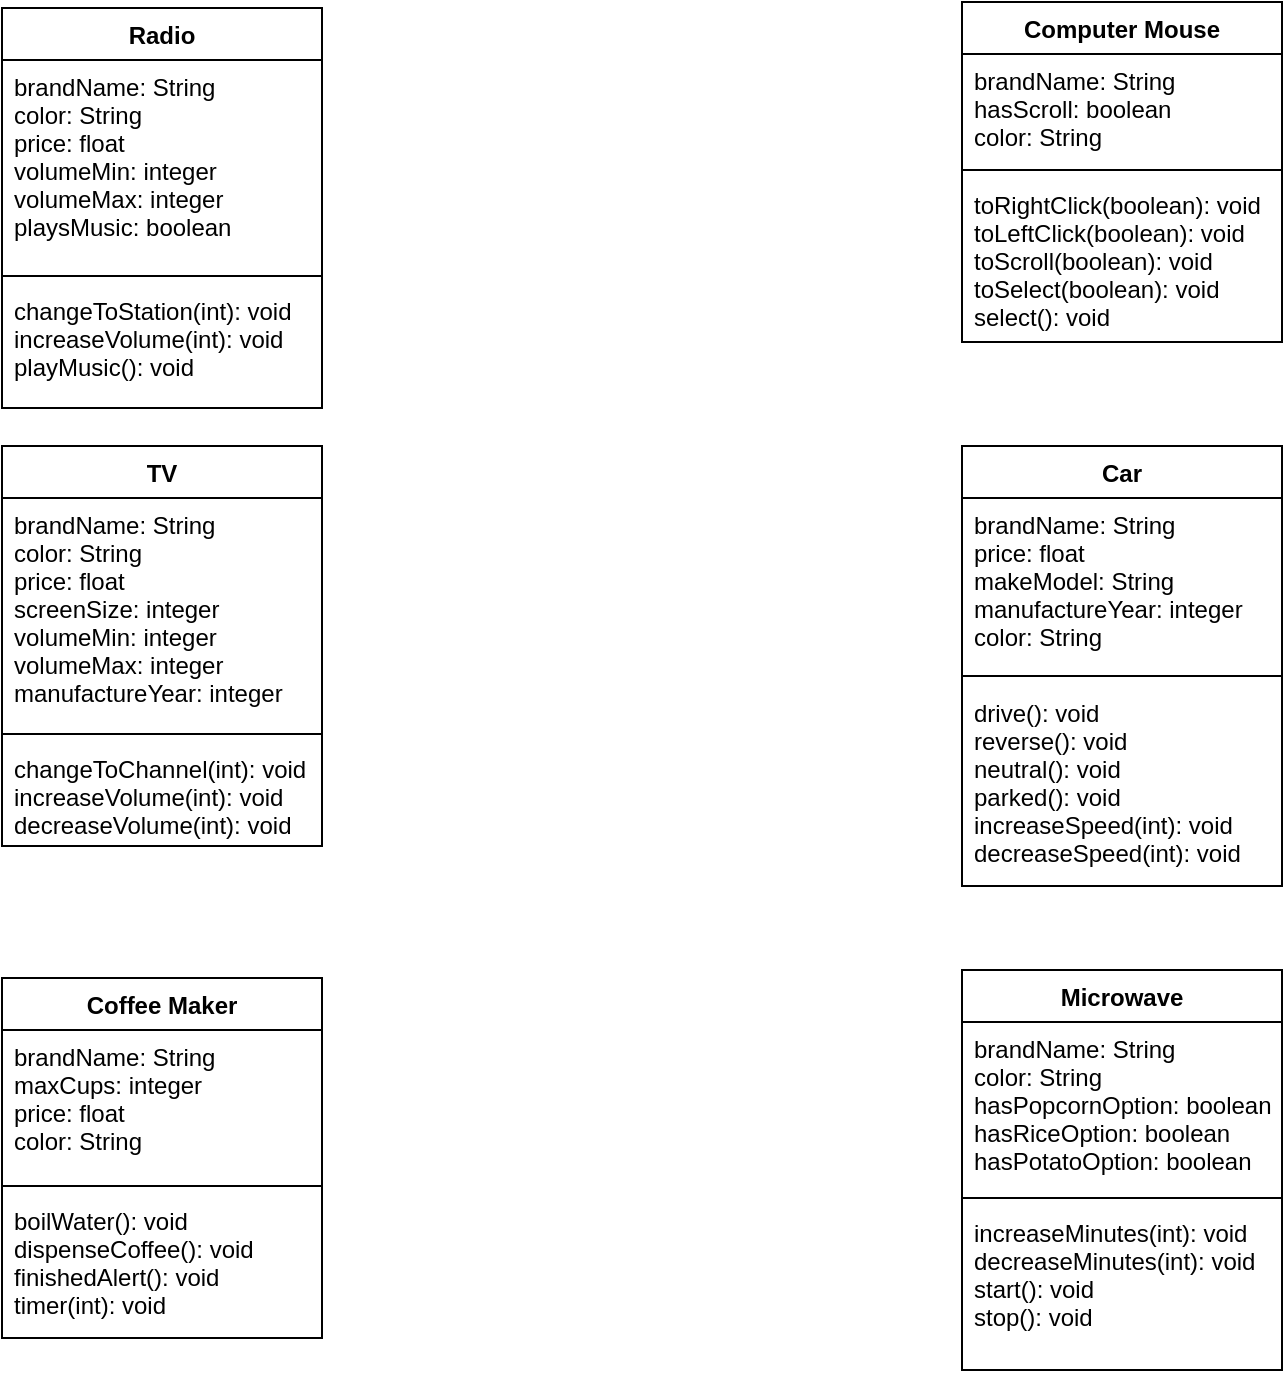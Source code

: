 <mxfile version="11.0.7" type="github"><diagram id="uL9fSU9vtE4wb3lYX9xw" name="Page-1"><mxGraphModel dx="1186" dy="766" grid="1" gridSize="10" guides="1" tooltips="1" connect="1" arrows="1" fold="1" page="1" pageScale="1" pageWidth="850" pageHeight="1100" math="0" shadow="0"><root><mxCell id="0"/><mxCell id="1" parent="0"/><mxCell id="PUp6G_gMXNwm5RY9QZfq-1" value="Radio" style="swimlane;fontStyle=1;align=center;verticalAlign=top;childLayout=stackLayout;horizontal=1;startSize=26;horizontalStack=0;resizeParent=1;resizeParentMax=0;resizeLast=0;collapsible=1;marginBottom=0;" parent="1" vertex="1"><mxGeometry x="80" y="40" width="160" height="200" as="geometry"/></mxCell><mxCell id="PUp6G_gMXNwm5RY9QZfq-2" value="brandName: String&#10;color: String&#10;price: float&#10;volumeMin: integer&#10;volumeMax: integer&#10;playsMusic: boolean" style="text;strokeColor=none;fillColor=none;align=left;verticalAlign=top;spacingLeft=4;spacingRight=4;overflow=hidden;rotatable=0;points=[[0,0.5],[1,0.5]];portConstraint=eastwest;" parent="PUp6G_gMXNwm5RY9QZfq-1" vertex="1"><mxGeometry y="26" width="160" height="104" as="geometry"/></mxCell><mxCell id="PUp6G_gMXNwm5RY9QZfq-3" value="" style="line;strokeWidth=1;fillColor=none;align=left;verticalAlign=middle;spacingTop=-1;spacingLeft=3;spacingRight=3;rotatable=0;labelPosition=right;points=[];portConstraint=eastwest;" parent="PUp6G_gMXNwm5RY9QZfq-1" vertex="1"><mxGeometry y="130" width="160" height="8" as="geometry"/></mxCell><mxCell id="PUp6G_gMXNwm5RY9QZfq-4" value="changeToStation(int): void&#10;increaseVolume(int): void&#10;playMusic(): void" style="text;strokeColor=none;fillColor=none;align=left;verticalAlign=top;spacingLeft=4;spacingRight=4;overflow=hidden;rotatable=0;points=[[0,0.5],[1,0.5]];portConstraint=eastwest;" parent="PUp6G_gMXNwm5RY9QZfq-1" vertex="1"><mxGeometry y="138" width="160" height="62" as="geometry"/></mxCell><mxCell id="PUp6G_gMXNwm5RY9QZfq-5" value="TV" style="swimlane;fontStyle=1;align=center;verticalAlign=top;childLayout=stackLayout;horizontal=1;startSize=26;horizontalStack=0;resizeParent=1;resizeParentMax=0;resizeLast=0;collapsible=1;marginBottom=0;" parent="1" vertex="1"><mxGeometry x="80" y="259" width="160" height="200" as="geometry"/></mxCell><mxCell id="PUp6G_gMXNwm5RY9QZfq-6" value="brandName: String&#10;color: String&#10;price: float&#10;screenSize: integer&#10;volumeMin: integer&#10;volumeMax: integer&#10;manufactureYear: integer&#10;" style="text;strokeColor=none;fillColor=none;align=left;verticalAlign=top;spacingLeft=4;spacingRight=4;overflow=hidden;rotatable=0;points=[[0,0.5],[1,0.5]];portConstraint=eastwest;" parent="PUp6G_gMXNwm5RY9QZfq-5" vertex="1"><mxGeometry y="26" width="160" height="114" as="geometry"/></mxCell><mxCell id="PUp6G_gMXNwm5RY9QZfq-7" value="" style="line;strokeWidth=1;fillColor=none;align=left;verticalAlign=middle;spacingTop=-1;spacingLeft=3;spacingRight=3;rotatable=0;labelPosition=right;points=[];portConstraint=eastwest;" parent="PUp6G_gMXNwm5RY9QZfq-5" vertex="1"><mxGeometry y="140" width="160" height="8" as="geometry"/></mxCell><mxCell id="PUp6G_gMXNwm5RY9QZfq-8" value="changeToChannel(int): void&#10;increaseVolume(int): void&#10;decreaseVolume(int): void&#10;" style="text;strokeColor=none;fillColor=none;align=left;verticalAlign=top;spacingLeft=4;spacingRight=4;overflow=hidden;rotatable=0;points=[[0,0.5],[1,0.5]];portConstraint=eastwest;" parent="PUp6G_gMXNwm5RY9QZfq-5" vertex="1"><mxGeometry y="148" width="160" height="52" as="geometry"/></mxCell><mxCell id="PUp6G_gMXNwm5RY9QZfq-9" value="Car" style="swimlane;fontStyle=1;align=center;verticalAlign=top;childLayout=stackLayout;horizontal=1;startSize=26;horizontalStack=0;resizeParent=1;resizeParentMax=0;resizeLast=0;collapsible=1;marginBottom=0;" parent="1" vertex="1"><mxGeometry x="560" y="259" width="160" height="220" as="geometry"/></mxCell><mxCell id="PUp6G_gMXNwm5RY9QZfq-10" value="brandName: String&#10;price: float&#10;makeModel: String&#10;manufactureYear: integer&#10;color: String&#10;" style="text;strokeColor=none;fillColor=none;align=left;verticalAlign=top;spacingLeft=4;spacingRight=4;overflow=hidden;rotatable=0;points=[[0,0.5],[1,0.5]];portConstraint=eastwest;" parent="PUp6G_gMXNwm5RY9QZfq-9" vertex="1"><mxGeometry y="26" width="160" height="84" as="geometry"/></mxCell><mxCell id="PUp6G_gMXNwm5RY9QZfq-11" value="" style="line;strokeWidth=1;fillColor=none;align=left;verticalAlign=middle;spacingTop=-1;spacingLeft=3;spacingRight=3;rotatable=0;labelPosition=right;points=[];portConstraint=eastwest;" parent="PUp6G_gMXNwm5RY9QZfq-9" vertex="1"><mxGeometry y="110" width="160" height="10" as="geometry"/></mxCell><mxCell id="PUp6G_gMXNwm5RY9QZfq-12" value="drive(): void&#10;reverse(): void&#10;neutral(): void&#10;parked(): void&#10;increaseSpeed(int): void&#10;decreaseSpeed(int): void" style="text;strokeColor=none;fillColor=none;align=left;verticalAlign=top;spacingLeft=4;spacingRight=4;overflow=hidden;rotatable=0;points=[[0,0.5],[1,0.5]];portConstraint=eastwest;" parent="PUp6G_gMXNwm5RY9QZfq-9" vertex="1"><mxGeometry y="120" width="160" height="100" as="geometry"/></mxCell><mxCell id="PUp6G_gMXNwm5RY9QZfq-13" value="Computer Mouse&#10;" style="swimlane;fontStyle=1;align=center;verticalAlign=top;childLayout=stackLayout;horizontal=1;startSize=26;horizontalStack=0;resizeParent=1;resizeParentMax=0;resizeLast=0;collapsible=1;marginBottom=0;" parent="1" vertex="1"><mxGeometry x="560" y="37" width="160" height="170" as="geometry"/></mxCell><mxCell id="PUp6G_gMXNwm5RY9QZfq-14" value="brandName: String&#10;hasScroll: boolean&#10;color: String" style="text;strokeColor=none;fillColor=none;align=left;verticalAlign=top;spacingLeft=4;spacingRight=4;overflow=hidden;rotatable=0;points=[[0,0.5],[1,0.5]];portConstraint=eastwest;" parent="PUp6G_gMXNwm5RY9QZfq-13" vertex="1"><mxGeometry y="26" width="160" height="54" as="geometry"/></mxCell><mxCell id="PUp6G_gMXNwm5RY9QZfq-15" value="" style="line;strokeWidth=1;fillColor=none;align=left;verticalAlign=middle;spacingTop=-1;spacingLeft=3;spacingRight=3;rotatable=0;labelPosition=right;points=[];portConstraint=eastwest;" parent="PUp6G_gMXNwm5RY9QZfq-13" vertex="1"><mxGeometry y="80" width="160" height="8" as="geometry"/></mxCell><mxCell id="PUp6G_gMXNwm5RY9QZfq-16" value="toRightClick(boolean): void&#10;toLeftClick(boolean): void&#10;toScroll(boolean): void&#10;toSelect(boolean): void&#10;select(): void&#10;" style="text;strokeColor=none;fillColor=none;align=left;verticalAlign=top;spacingLeft=4;spacingRight=4;overflow=hidden;rotatable=0;points=[[0,0.5],[1,0.5]];portConstraint=eastwest;" parent="PUp6G_gMXNwm5RY9QZfq-13" vertex="1"><mxGeometry y="88" width="160" height="82" as="geometry"/></mxCell><mxCell id="PUp6G_gMXNwm5RY9QZfq-17" value="Coffee Maker" style="swimlane;fontStyle=1;align=center;verticalAlign=top;childLayout=stackLayout;horizontal=1;startSize=26;horizontalStack=0;resizeParent=1;resizeParentMax=0;resizeLast=0;collapsible=1;marginBottom=0;" parent="1" vertex="1"><mxGeometry x="80" y="525" width="160" height="180" as="geometry"/></mxCell><mxCell id="PUp6G_gMXNwm5RY9QZfq-18" value="brandName: String&#10;maxCups: integer&#10;price: float&#10;color: String&#10;" style="text;strokeColor=none;fillColor=none;align=left;verticalAlign=top;spacingLeft=4;spacingRight=4;overflow=hidden;rotatable=0;points=[[0,0.5],[1,0.5]];portConstraint=eastwest;" parent="PUp6G_gMXNwm5RY9QZfq-17" vertex="1"><mxGeometry y="26" width="160" height="74" as="geometry"/></mxCell><mxCell id="PUp6G_gMXNwm5RY9QZfq-19" value="" style="line;strokeWidth=1;fillColor=none;align=left;verticalAlign=middle;spacingTop=-1;spacingLeft=3;spacingRight=3;rotatable=0;labelPosition=right;points=[];portConstraint=eastwest;" parent="PUp6G_gMXNwm5RY9QZfq-17" vertex="1"><mxGeometry y="100" width="160" height="8" as="geometry"/></mxCell><mxCell id="PUp6G_gMXNwm5RY9QZfq-20" value="boilWater(): void&#10;dispenseCoffee(): void&#10;finishedAlert(): void&#10;timer(int): void" style="text;strokeColor=none;fillColor=none;align=left;verticalAlign=top;spacingLeft=4;spacingRight=4;overflow=hidden;rotatable=0;points=[[0,0.5],[1,0.5]];portConstraint=eastwest;" parent="PUp6G_gMXNwm5RY9QZfq-17" vertex="1"><mxGeometry y="108" width="160" height="72" as="geometry"/></mxCell><mxCell id="PUp6G_gMXNwm5RY9QZfq-21" value="Microwave&#10;" style="swimlane;fontStyle=1;align=center;verticalAlign=top;childLayout=stackLayout;horizontal=1;startSize=26;horizontalStack=0;resizeParent=1;resizeParentMax=0;resizeLast=0;collapsible=1;marginBottom=0;" parent="1" vertex="1"><mxGeometry x="560" y="521" width="160" height="200" as="geometry"/></mxCell><mxCell id="PUp6G_gMXNwm5RY9QZfq-22" value="brandName: String&#10;color: String&#10;hasPopcornOption: boolean&#10;hasRiceOption: boolean&#10;hasPotatoOption: boolean" style="text;strokeColor=none;fillColor=none;align=left;verticalAlign=top;spacingLeft=4;spacingRight=4;overflow=hidden;rotatable=0;points=[[0,0.5],[1,0.5]];portConstraint=eastwest;" parent="PUp6G_gMXNwm5RY9QZfq-21" vertex="1"><mxGeometry y="26" width="160" height="84" as="geometry"/></mxCell><mxCell id="PUp6G_gMXNwm5RY9QZfq-23" value="" style="line;strokeWidth=1;fillColor=none;align=left;verticalAlign=middle;spacingTop=-1;spacingLeft=3;spacingRight=3;rotatable=0;labelPosition=right;points=[];portConstraint=eastwest;" parent="PUp6G_gMXNwm5RY9QZfq-21" vertex="1"><mxGeometry y="110" width="160" height="8" as="geometry"/></mxCell><mxCell id="PUp6G_gMXNwm5RY9QZfq-24" value="increaseMinutes(int): void&#10;decreaseMinutes(int): void&#10;start(): void&#10;stop(): void" style="text;strokeColor=none;fillColor=none;align=left;verticalAlign=top;spacingLeft=4;spacingRight=4;overflow=hidden;rotatable=0;points=[[0,0.5],[1,0.5]];portConstraint=eastwest;" parent="PUp6G_gMXNwm5RY9QZfq-21" vertex="1"><mxGeometry y="118" width="160" height="82" as="geometry"/></mxCell></root></mxGraphModel></diagram></mxfile>